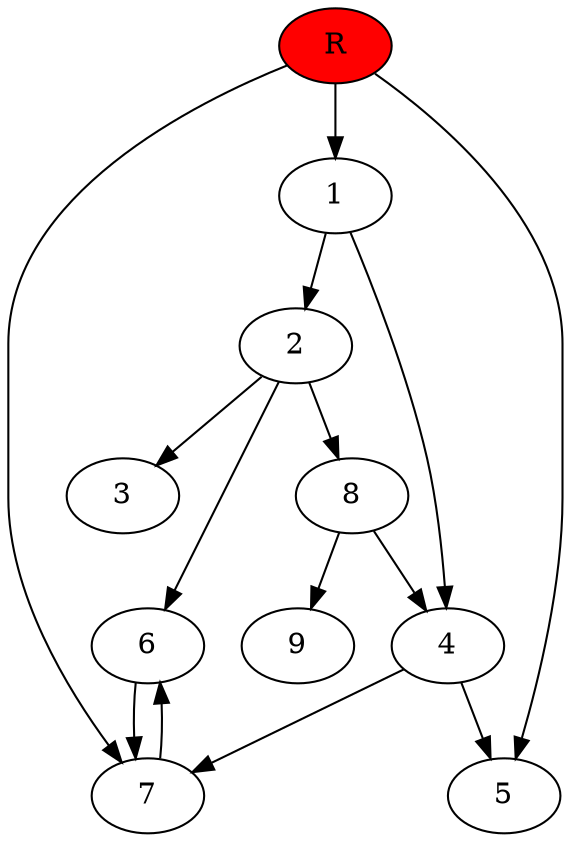 digraph prb1922 {
	1
	2
	3
	4
	5
	6
	7
	8
	R [fillcolor="#ff0000" style=filled]
	1 -> 2
	1 -> 4
	2 -> 3
	2 -> 6
	2 -> 8
	4 -> 5
	4 -> 7
	6 -> 7
	7 -> 6
	8 -> 4
	8 -> 9
	R -> 1
	R -> 5
	R -> 7
}
